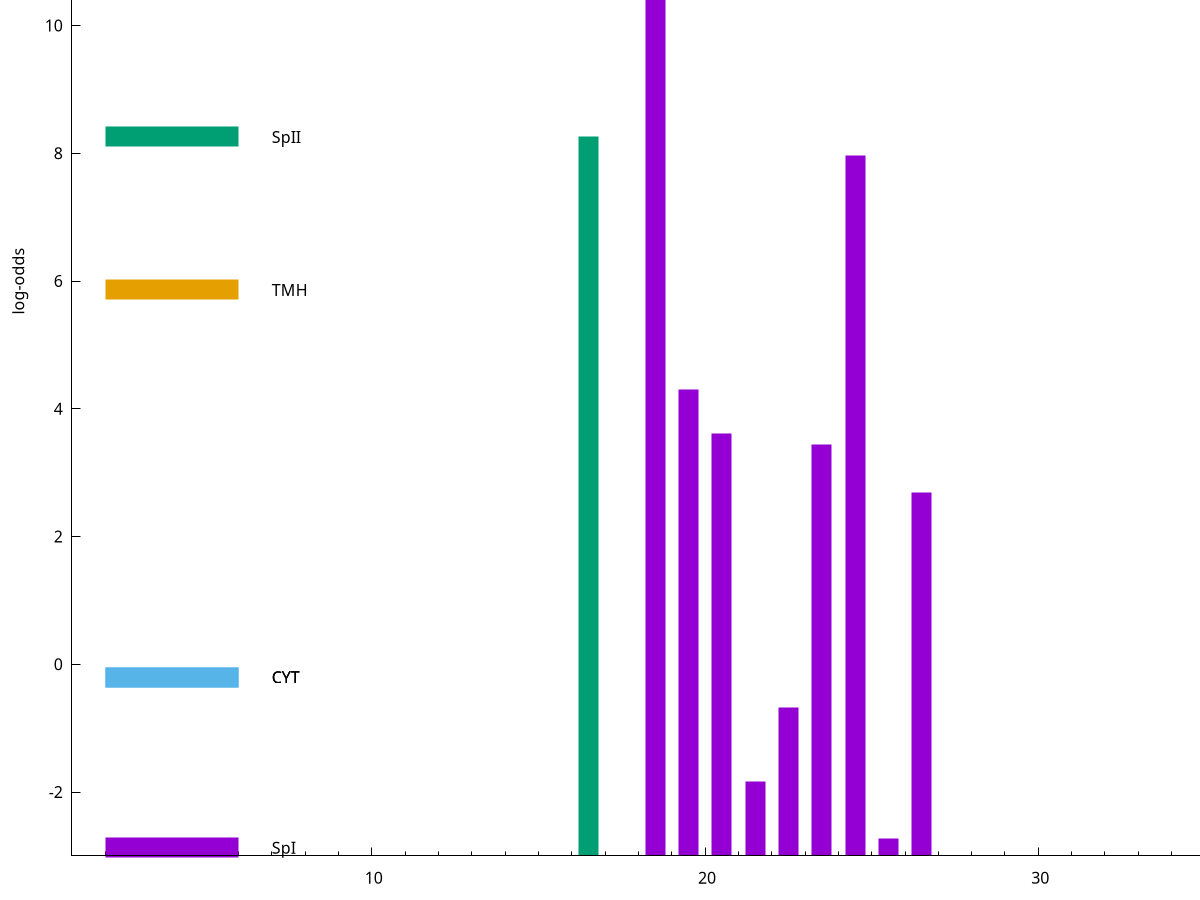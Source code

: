 set title "LipoP predictions for SRR5666568.gff"
set size 2., 1.4
set xrange [1:70] 
set mxtics 10
set yrange [-3:15]
set y2range [0:18]
set ylabel "log-odds"
set term postscript eps color solid "Helvetica" 30
set output "SRR5666568.gff647.eps"
set arrow from 2,13.324 to 6,13.324 nohead lt 1 lw 20
set label "SpI" at 7,13.324
set arrow from 2,8.25716 to 6,8.25716 nohead lt 2 lw 20
set label "SpII" at 7,8.25716
set arrow from 2,5.86138 to 6,5.86138 nohead lt 4 lw 20
set label "TMH" at 7,5.86138
set arrow from 2,-0.200913 to 6,-0.200913 nohead lt 3 lw 20
set label "CYT" at 7,-0.200913
set arrow from 2,-0.200913 to 6,-0.200913 nohead lt 3 lw 20
set label "CYT" at 7,-0.200913
set arrow from 2,-2.87213 to 6,-2.87213 nohead lt 1 lw 20
set label "SpI" at 7,-2.87213
set arrow from 2,13.324 to 6,13.324 nohead lt 1 lw 20
set label "SpI" at 7,13.324
# NOTE: The scores below are the log-odds scores with the threshold
# NOTE: subtracted (a hack to make gnuplot make the histogram all
# NOTE: look nice).
plot "-" axes x1y2 title "" with impulses lt 2 lw 20, "-" axes x1y2 title "" with impulses lt 1 lw 20
16.500000 11.257160
e
18.500000 16.281200
24.500000 10.960470
19.500000 7.303310
20.500000 6.606570
23.500000 6.442850
26.500000 5.692530
22.500000 2.317951
21.500000 1.171340
25.500000 0.268700
e
exit
